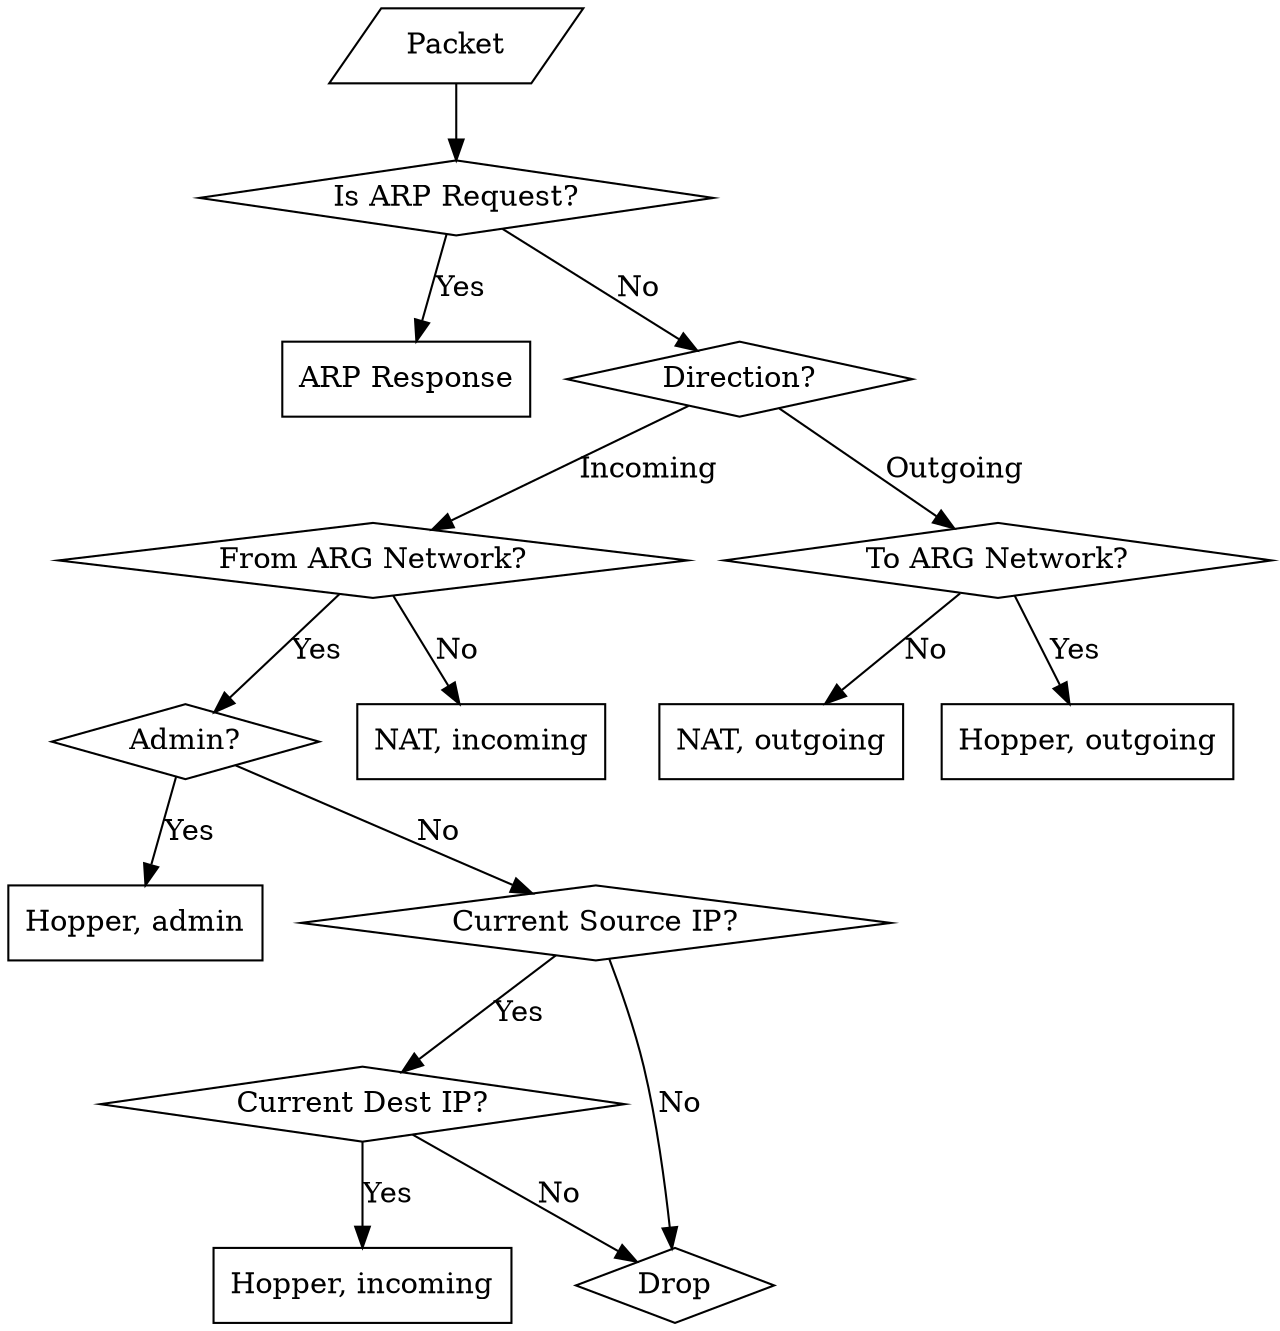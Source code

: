digraph G {
	margin=0;
	is_arp [label="Is ARP Request?", shape="diamond"]
	packet [label="Packet", shape="parallelogram"]

	packet -> is_arp

	arp_resp [label="ARP Response", shape="rectangle"]
	direction [label="Direction?", shape="diamond"]

	is_arp -> arp_resp [label="Yes"]
	is_arp -> direction [label="No"]

	from_arg [label="From ARG Network?", shape="diamond"]
	to_arg [label="To ARG Network?", shape="diamond"]

	direction -> from_arg [label="Incoming"]
	direction -> to_arg [label="Outgoing"]

	admin [label="Admin?", shape="diamond"]
	nat_in [label="NAT, incoming", shape="rectangle"]

	from_arg -> admin [label="Yes"]
	from_arg -> nat_in [label="No"]

	hop_adm [label="Hopper, admin", shape="rectangle"]
	src_ip [label="Current Source IP?", shape="diamond"]
	dest_ip [label="Current Dest IP?", shape="diamond"]

	admin -> hop_adm [label="Yes"]
	admin -> src_ip [label="No"]

	reject [label="Drop", shape="diamond"]

	src_ip -> dest_ip [label="Yes"]
	src_ip -> reject [label="No"]

	hop_in [label="Hopper, incoming", shape="rectangle"]

	dest_ip -> hop_in [label="Yes"]
	dest_ip -> reject [label="No"]

	nat_out [label="NAT, outgoing", shape="rectangle"]
	hop_out [label="Hopper, outgoing", shape="rectangle"]

	to_arg -> hop_out [label="Yes"]
	to_arg -> nat_out [label="No"]
}

